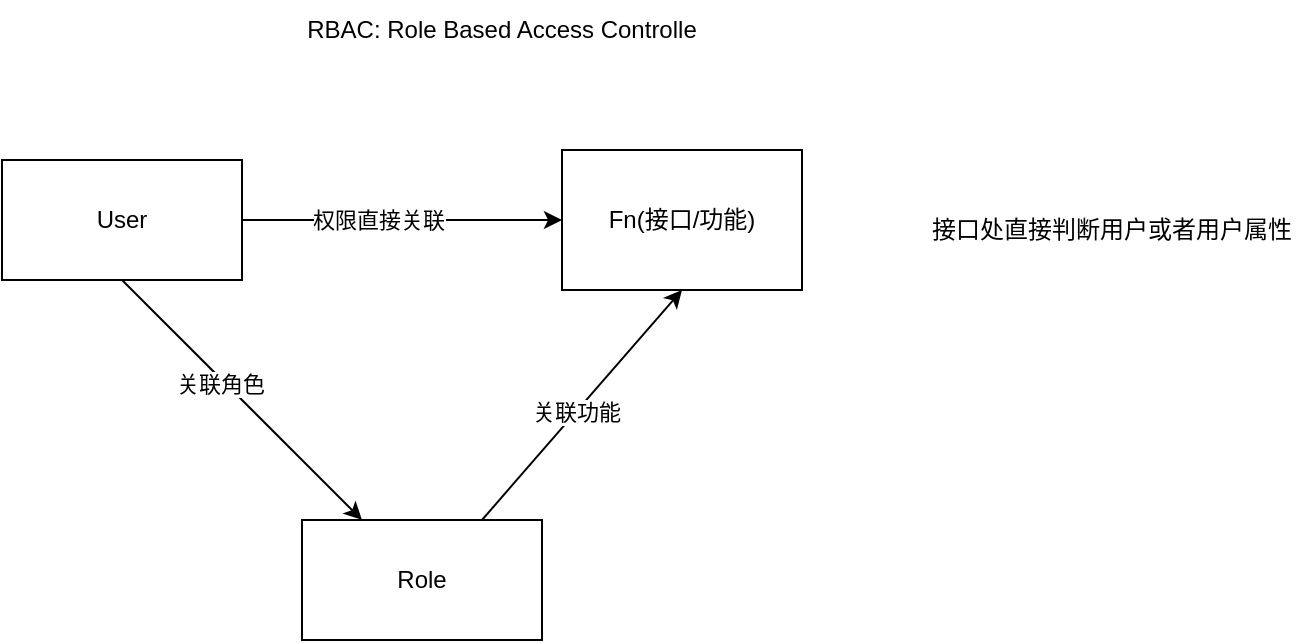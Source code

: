 <mxfile>
    <diagram id="9MExKdasvVWy9lI_JG_5" name="第 1 页">
        <mxGraphModel dx="1166" dy="633" grid="1" gridSize="10" guides="1" tooltips="1" connect="1" arrows="1" fold="1" page="1" pageScale="1" pageWidth="827" pageHeight="1169" math="0" shadow="0">
            <root>
                <mxCell id="0"/>
                <mxCell id="1" parent="0"/>
                <mxCell id="14" style="edgeStyle=none;html=1;exitX=0.75;exitY=0;exitDx=0;exitDy=0;entryX=0.5;entryY=1;entryDx=0;entryDy=0;" edge="1" parent="1" source="2" target="5">
                    <mxGeometry relative="1" as="geometry"/>
                </mxCell>
                <mxCell id="15" value="关联功能" style="edgeLabel;html=1;align=center;verticalAlign=middle;resizable=0;points=[];" vertex="1" connectable="0" parent="14">
                    <mxGeometry x="-0.06" relative="1" as="geometry">
                        <mxPoint as="offset"/>
                    </mxGeometry>
                </mxCell>
                <mxCell id="2" value="Role" style="rounded=0;whiteSpace=wrap;html=1;" vertex="1" parent="1">
                    <mxGeometry x="300" y="320" width="120" height="60" as="geometry"/>
                </mxCell>
                <mxCell id="3" value="RBAC: Role Based Access Controlle" style="text;html=1;strokeColor=none;fillColor=none;align=center;verticalAlign=middle;whiteSpace=wrap;rounded=0;" vertex="1" parent="1">
                    <mxGeometry x="250" y="60" width="300" height="30" as="geometry"/>
                </mxCell>
                <mxCell id="6" style="edgeStyle=none;html=1;exitX=1;exitY=0.5;exitDx=0;exitDy=0;entryX=0;entryY=0.5;entryDx=0;entryDy=0;" edge="1" parent="1" source="4" target="5">
                    <mxGeometry relative="1" as="geometry"/>
                </mxCell>
                <mxCell id="9" value="权限直接关联" style="edgeLabel;html=1;align=center;verticalAlign=middle;resizable=0;points=[];" vertex="1" connectable="0" parent="6">
                    <mxGeometry x="-0.15" relative="1" as="geometry">
                        <mxPoint as="offset"/>
                    </mxGeometry>
                </mxCell>
                <mxCell id="12" style="edgeStyle=none;html=1;exitX=0.5;exitY=1;exitDx=0;exitDy=0;entryX=0.25;entryY=0;entryDx=0;entryDy=0;" edge="1" parent="1" source="4" target="2">
                    <mxGeometry relative="1" as="geometry"/>
                </mxCell>
                <mxCell id="13" value="关联角色" style="edgeLabel;html=1;align=center;verticalAlign=middle;resizable=0;points=[];" vertex="1" connectable="0" parent="12">
                    <mxGeometry x="-0.158" y="-2" relative="1" as="geometry">
                        <mxPoint as="offset"/>
                    </mxGeometry>
                </mxCell>
                <mxCell id="4" value="User" style="rounded=0;whiteSpace=wrap;html=1;" vertex="1" parent="1">
                    <mxGeometry x="150" y="140" width="120" height="60" as="geometry"/>
                </mxCell>
                <mxCell id="5" value="Fn(接口/功能)" style="rounded=0;whiteSpace=wrap;html=1;" vertex="1" parent="1">
                    <mxGeometry x="430" y="135" width="120" height="70" as="geometry"/>
                </mxCell>
                <mxCell id="8" value="接口处直接判断用户或者用户属性" style="text;html=1;strokeColor=none;fillColor=none;align=center;verticalAlign=middle;whiteSpace=wrap;rounded=0;" vertex="1" parent="1">
                    <mxGeometry x="610" y="160" width="190" height="30" as="geometry"/>
                </mxCell>
            </root>
        </mxGraphModel>
    </diagram>
</mxfile>